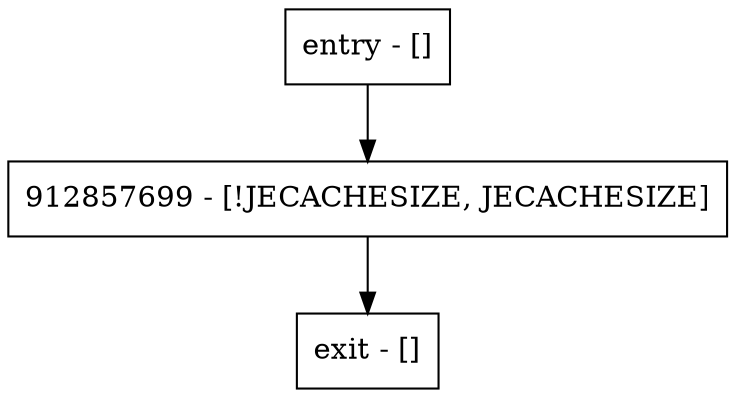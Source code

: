 digraph getCleanedFilesDatabaseEntrySize {
node [shape=record];
entry [label="entry - []"];
exit [label="exit - []"];
912857699 [label="912857699 - [!JECACHESIZE, JECACHESIZE]"];
entry;
exit;
entry -> 912857699;
912857699 -> exit;
}
